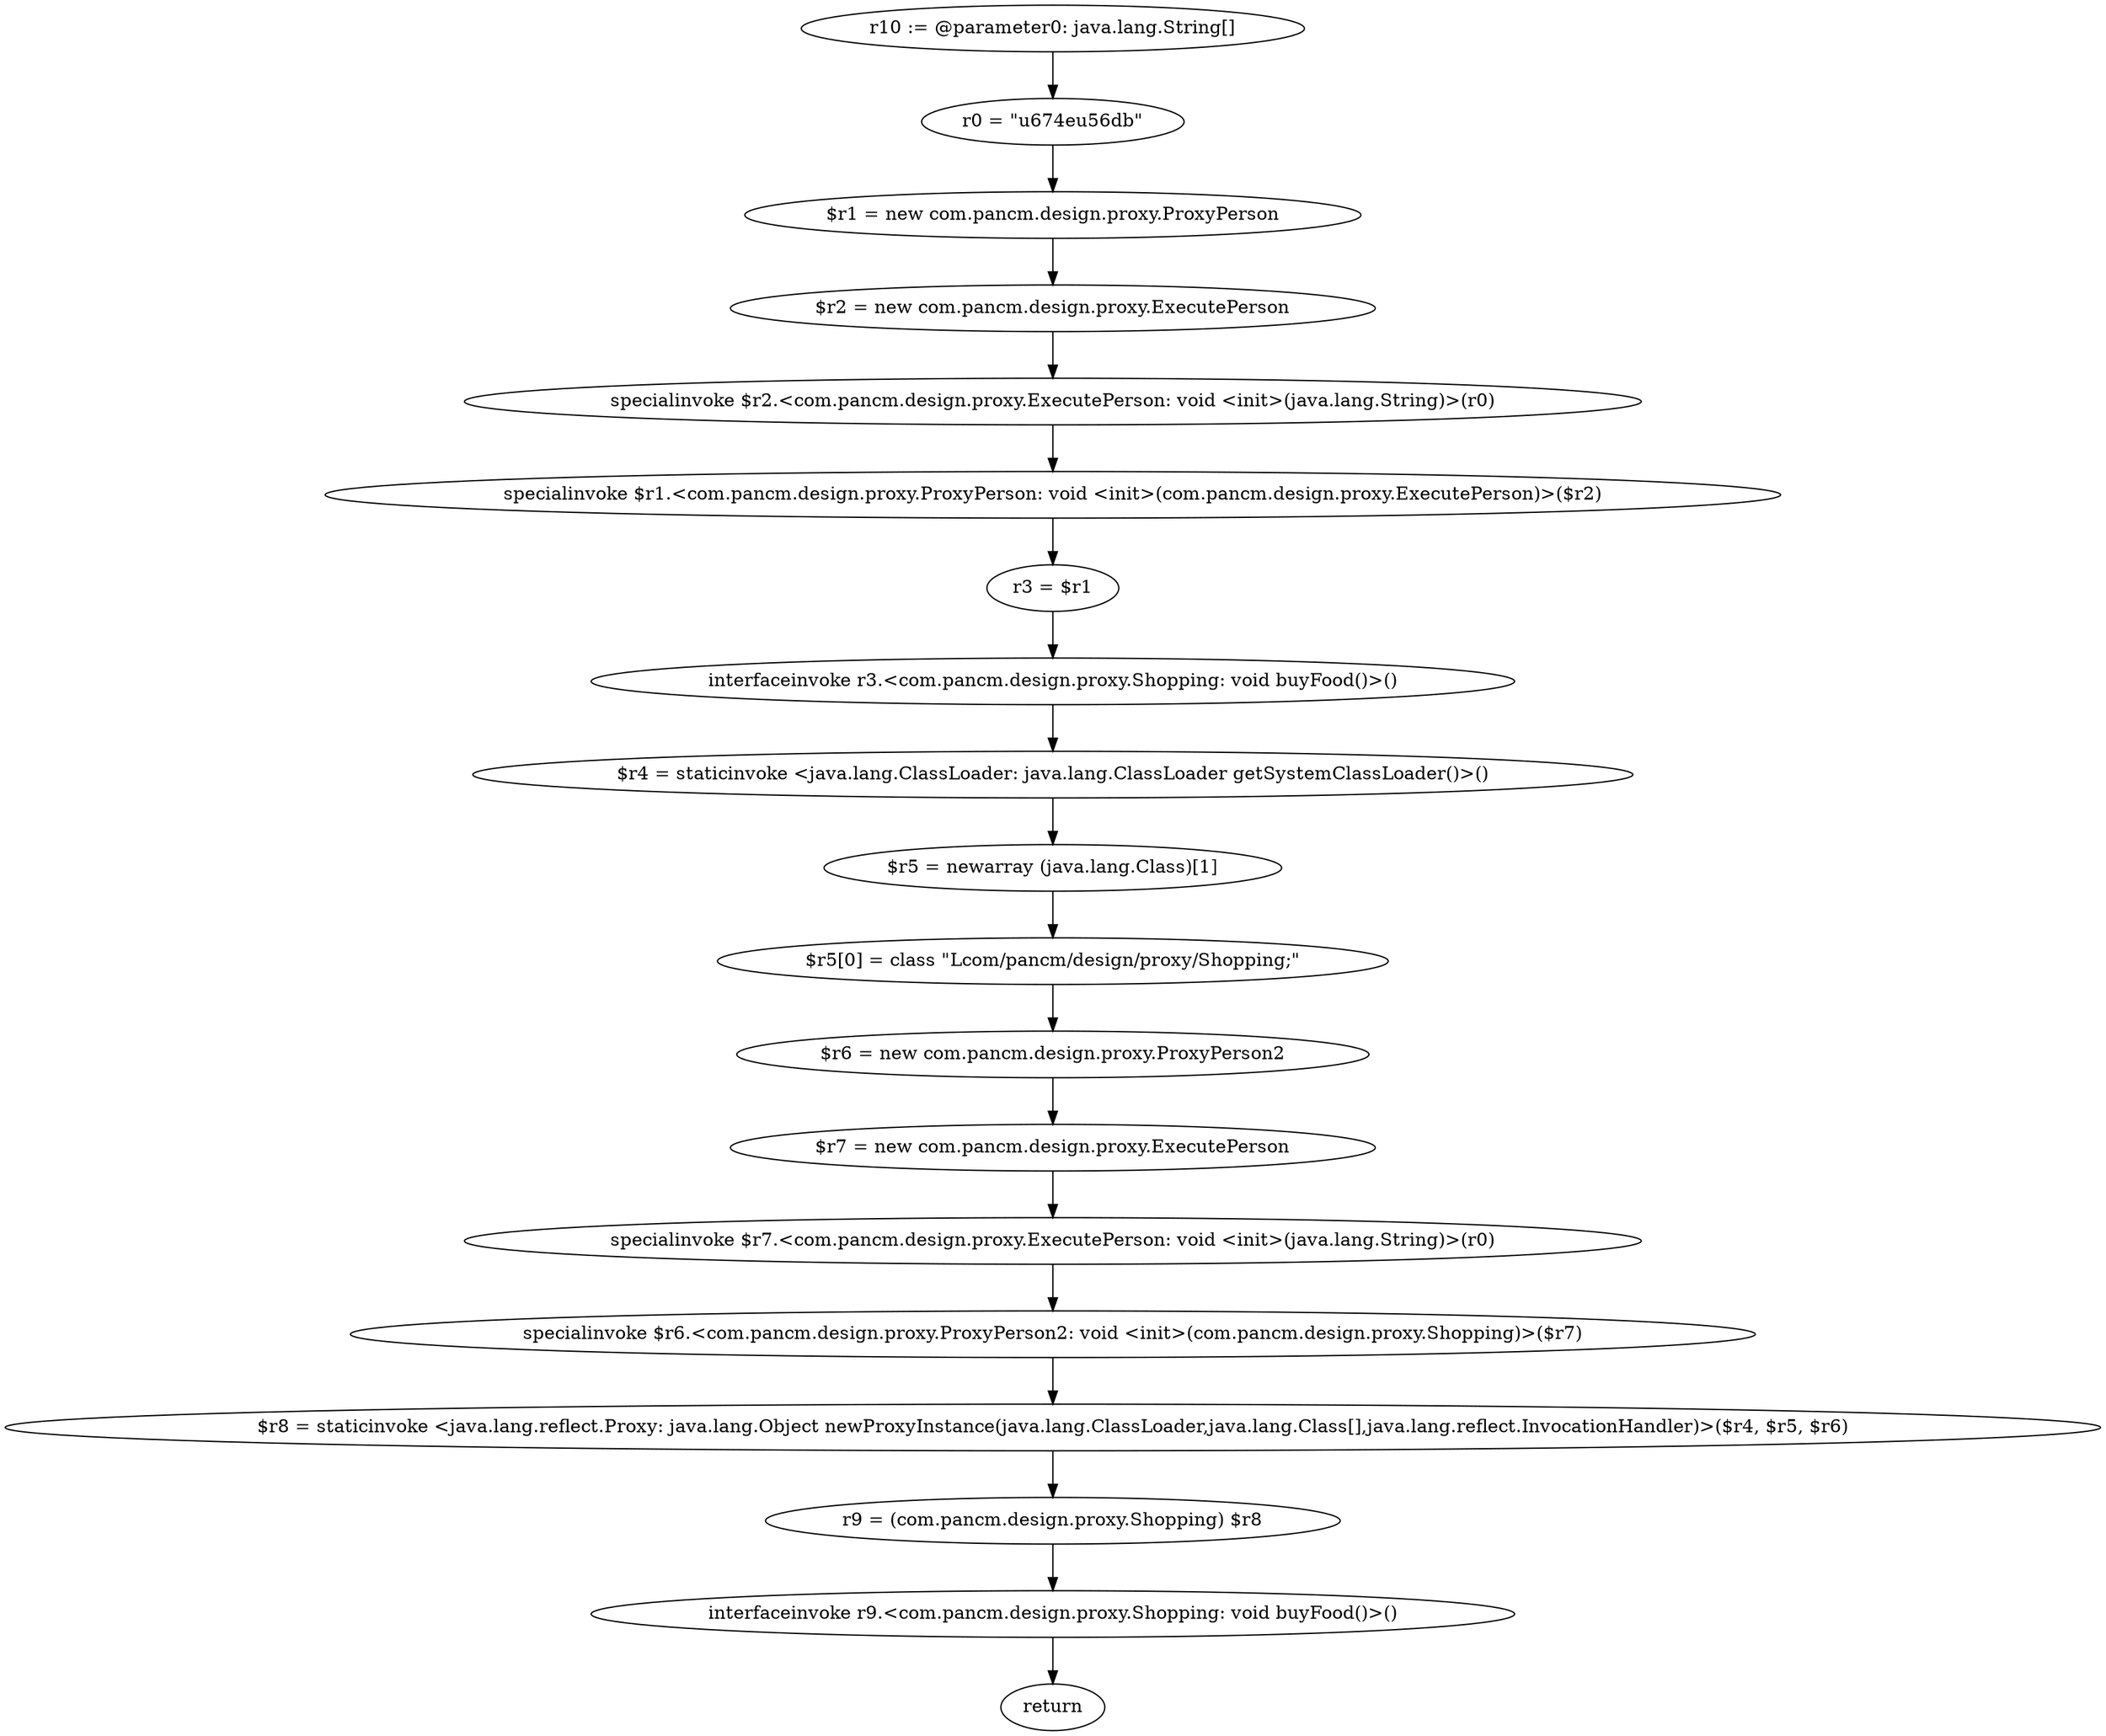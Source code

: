 digraph "unitGraph" {
    "r10 := @parameter0: java.lang.String[]"
    "r0 = \"\u674e\u56db\""
    "$r1 = new com.pancm.design.proxy.ProxyPerson"
    "$r2 = new com.pancm.design.proxy.ExecutePerson"
    "specialinvoke $r2.<com.pancm.design.proxy.ExecutePerson: void <init>(java.lang.String)>(r0)"
    "specialinvoke $r1.<com.pancm.design.proxy.ProxyPerson: void <init>(com.pancm.design.proxy.ExecutePerson)>($r2)"
    "r3 = $r1"
    "interfaceinvoke r3.<com.pancm.design.proxy.Shopping: void buyFood()>()"
    "$r4 = staticinvoke <java.lang.ClassLoader: java.lang.ClassLoader getSystemClassLoader()>()"
    "$r5 = newarray (java.lang.Class)[1]"
    "$r5[0] = class \"Lcom/pancm/design/proxy/Shopping;\""
    "$r6 = new com.pancm.design.proxy.ProxyPerson2"
    "$r7 = new com.pancm.design.proxy.ExecutePerson"
    "specialinvoke $r7.<com.pancm.design.proxy.ExecutePerson: void <init>(java.lang.String)>(r0)"
    "specialinvoke $r6.<com.pancm.design.proxy.ProxyPerson2: void <init>(com.pancm.design.proxy.Shopping)>($r7)"
    "$r8 = staticinvoke <java.lang.reflect.Proxy: java.lang.Object newProxyInstance(java.lang.ClassLoader,java.lang.Class[],java.lang.reflect.InvocationHandler)>($r4, $r5, $r6)"
    "r9 = (com.pancm.design.proxy.Shopping) $r8"
    "interfaceinvoke r9.<com.pancm.design.proxy.Shopping: void buyFood()>()"
    "return"
    "r10 := @parameter0: java.lang.String[]"->"r0 = \"\u674e\u56db\"";
    "r0 = \"\u674e\u56db\""->"$r1 = new com.pancm.design.proxy.ProxyPerson";
    "$r1 = new com.pancm.design.proxy.ProxyPerson"->"$r2 = new com.pancm.design.proxy.ExecutePerson";
    "$r2 = new com.pancm.design.proxy.ExecutePerson"->"specialinvoke $r2.<com.pancm.design.proxy.ExecutePerson: void <init>(java.lang.String)>(r0)";
    "specialinvoke $r2.<com.pancm.design.proxy.ExecutePerson: void <init>(java.lang.String)>(r0)"->"specialinvoke $r1.<com.pancm.design.proxy.ProxyPerson: void <init>(com.pancm.design.proxy.ExecutePerson)>($r2)";
    "specialinvoke $r1.<com.pancm.design.proxy.ProxyPerson: void <init>(com.pancm.design.proxy.ExecutePerson)>($r2)"->"r3 = $r1";
    "r3 = $r1"->"interfaceinvoke r3.<com.pancm.design.proxy.Shopping: void buyFood()>()";
    "interfaceinvoke r3.<com.pancm.design.proxy.Shopping: void buyFood()>()"->"$r4 = staticinvoke <java.lang.ClassLoader: java.lang.ClassLoader getSystemClassLoader()>()";
    "$r4 = staticinvoke <java.lang.ClassLoader: java.lang.ClassLoader getSystemClassLoader()>()"->"$r5 = newarray (java.lang.Class)[1]";
    "$r5 = newarray (java.lang.Class)[1]"->"$r5[0] = class \"Lcom/pancm/design/proxy/Shopping;\"";
    "$r5[0] = class \"Lcom/pancm/design/proxy/Shopping;\""->"$r6 = new com.pancm.design.proxy.ProxyPerson2";
    "$r6 = new com.pancm.design.proxy.ProxyPerson2"->"$r7 = new com.pancm.design.proxy.ExecutePerson";
    "$r7 = new com.pancm.design.proxy.ExecutePerson"->"specialinvoke $r7.<com.pancm.design.proxy.ExecutePerson: void <init>(java.lang.String)>(r0)";
    "specialinvoke $r7.<com.pancm.design.proxy.ExecutePerson: void <init>(java.lang.String)>(r0)"->"specialinvoke $r6.<com.pancm.design.proxy.ProxyPerson2: void <init>(com.pancm.design.proxy.Shopping)>($r7)";
    "specialinvoke $r6.<com.pancm.design.proxy.ProxyPerson2: void <init>(com.pancm.design.proxy.Shopping)>($r7)"->"$r8 = staticinvoke <java.lang.reflect.Proxy: java.lang.Object newProxyInstance(java.lang.ClassLoader,java.lang.Class[],java.lang.reflect.InvocationHandler)>($r4, $r5, $r6)";
    "$r8 = staticinvoke <java.lang.reflect.Proxy: java.lang.Object newProxyInstance(java.lang.ClassLoader,java.lang.Class[],java.lang.reflect.InvocationHandler)>($r4, $r5, $r6)"->"r9 = (com.pancm.design.proxy.Shopping) $r8";
    "r9 = (com.pancm.design.proxy.Shopping) $r8"->"interfaceinvoke r9.<com.pancm.design.proxy.Shopping: void buyFood()>()";
    "interfaceinvoke r9.<com.pancm.design.proxy.Shopping: void buyFood()>()"->"return";
}
